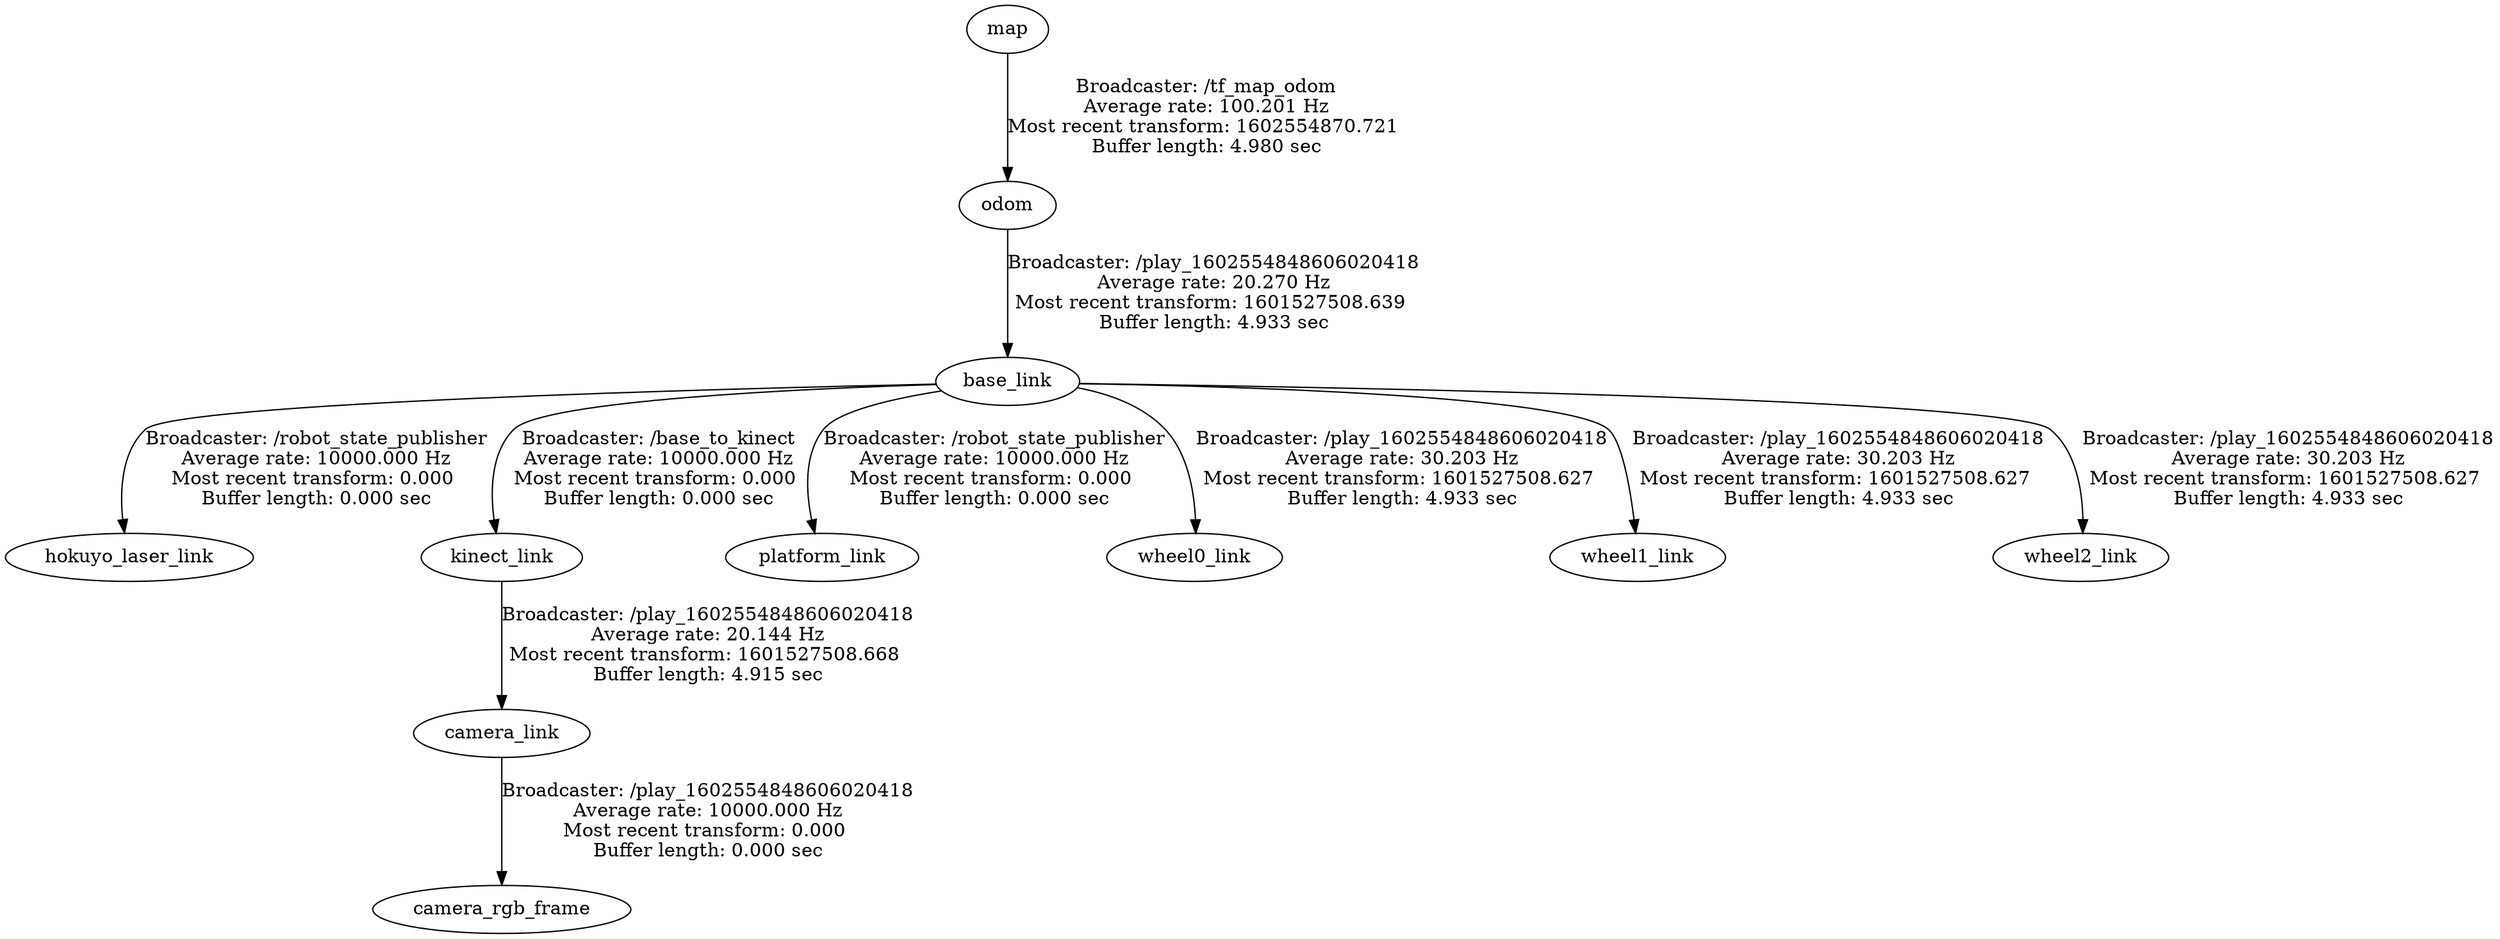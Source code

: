 digraph G {
"base_link" -> "hokuyo_laser_link"[label="Broadcaster: /robot_state_publisher\nAverage rate: 10000.000 Hz\nMost recent transform: 0.000 \nBuffer length: 0.000 sec\n"];
"odom" -> "base_link"[label="Broadcaster: /play_1602554848606020418\nAverage rate: 20.270 Hz\nMost recent transform: 1601527508.639 \nBuffer length: 4.933 sec\n"];
"base_link" -> "kinect_link"[label="Broadcaster: /base_to_kinect\nAverage rate: 10000.000 Hz\nMost recent transform: 0.000 \nBuffer length: 0.000 sec\n"];
"base_link" -> "platform_link"[label="Broadcaster: /robot_state_publisher\nAverage rate: 10000.000 Hz\nMost recent transform: 0.000 \nBuffer length: 0.000 sec\n"];
"camera_link" -> "camera_rgb_frame"[label="Broadcaster: /play_1602554848606020418\nAverage rate: 10000.000 Hz\nMost recent transform: 0.000 \nBuffer length: 0.000 sec\n"];
"kinect_link" -> "camera_link"[label="Broadcaster: /play_1602554848606020418\nAverage rate: 20.144 Hz\nMost recent transform: 1601527508.668 \nBuffer length: 4.915 sec\n"];
"map" -> "odom"[label="Broadcaster: /tf_map_odom\nAverage rate: 100.201 Hz\nMost recent transform: 1602554870.721 \nBuffer length: 4.980 sec\n"];
"base_link" -> "wheel0_link"[label="Broadcaster: /play_1602554848606020418\nAverage rate: 30.203 Hz\nMost recent transform: 1601527508.627 \nBuffer length: 4.933 sec\n"];
"base_link" -> "wheel1_link"[label="Broadcaster: /play_1602554848606020418\nAverage rate: 30.203 Hz\nMost recent transform: 1601527508.627 \nBuffer length: 4.933 sec\n"];
"base_link" -> "wheel2_link"[label="Broadcaster: /play_1602554848606020418\nAverage rate: 30.203 Hz\nMost recent transform: 1601527508.627 \nBuffer length: 4.933 sec\n"];
}